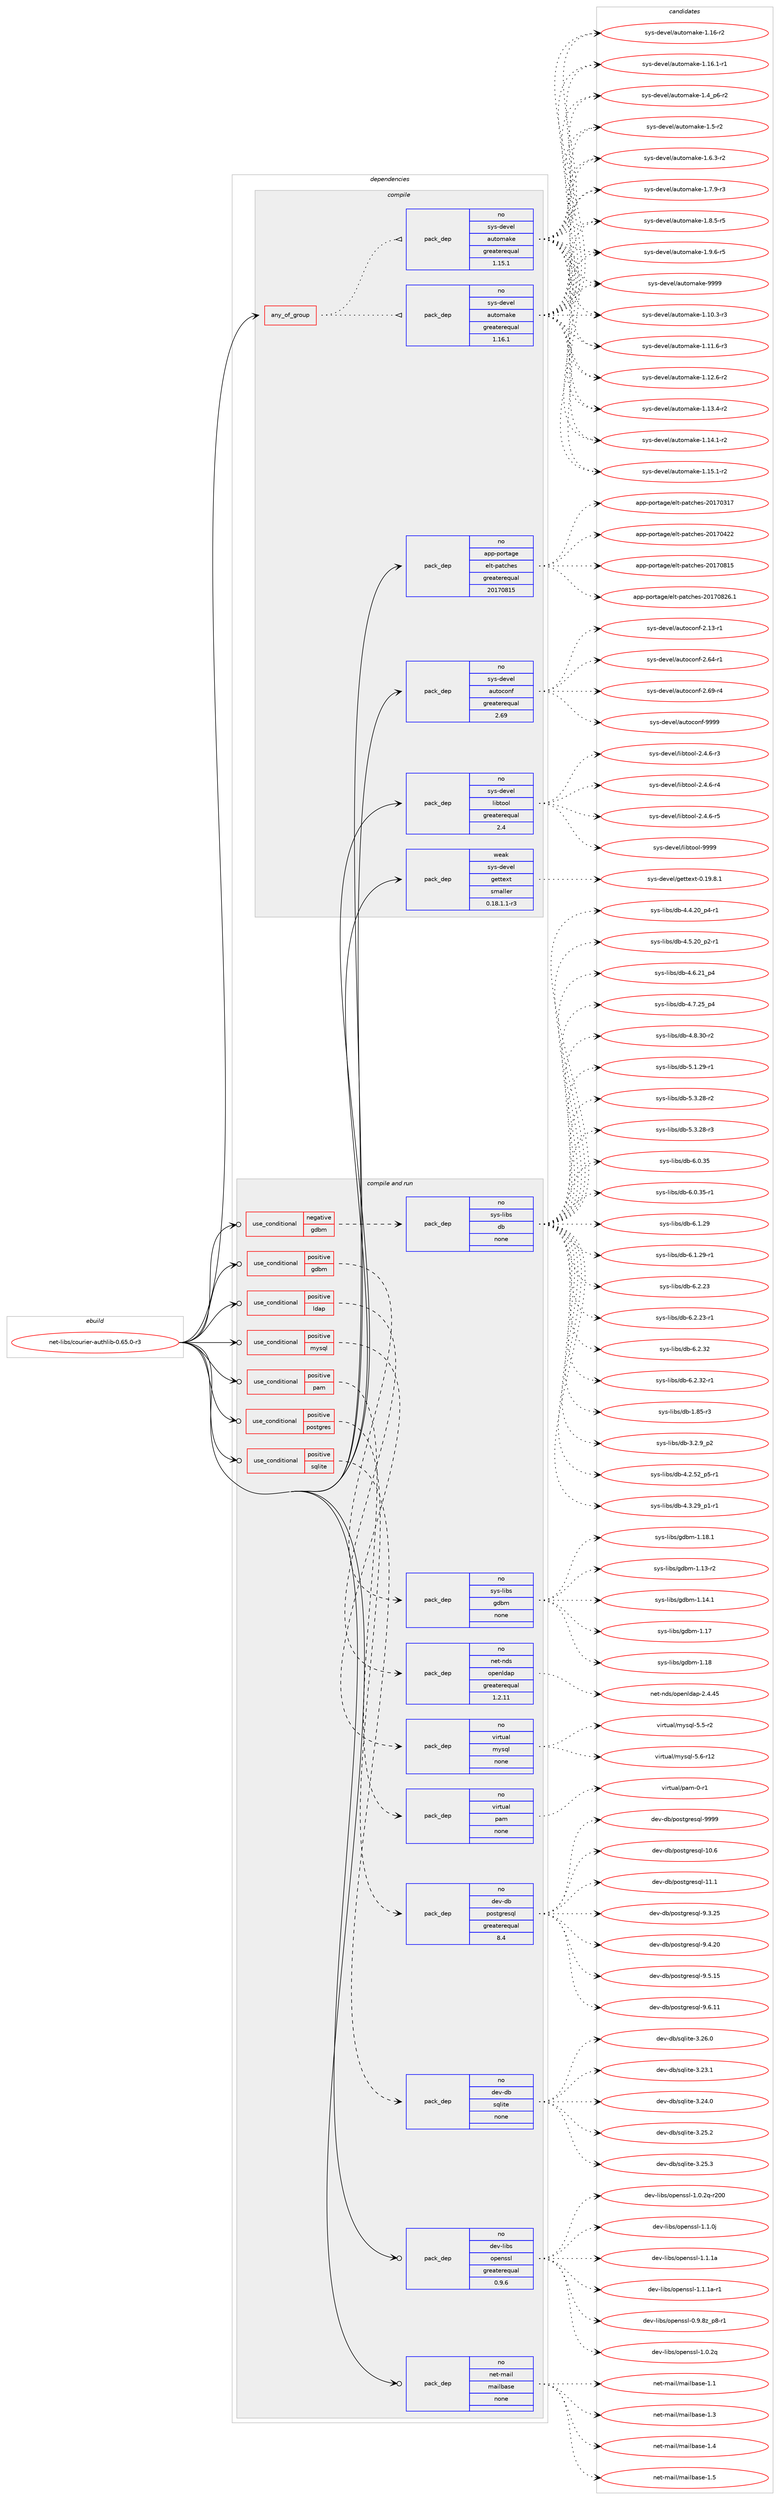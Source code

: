 digraph prolog {

# *************
# Graph options
# *************

newrank=true;
concentrate=true;
compound=true;
graph [rankdir=LR,fontname=Helvetica,fontsize=10,ranksep=1.5];#, ranksep=2.5, nodesep=0.2];
edge  [arrowhead=vee];
node  [fontname=Helvetica,fontsize=10];

# **********
# The ebuild
# **********

subgraph cluster_leftcol {
color=gray;
rank=same;
label=<<i>ebuild</i>>;
id [label="net-libs/courier-authlib-0.65.0-r3", color=red, width=4, href="../net-libs/courier-authlib-0.65.0-r3.svg"];
}

# ****************
# The dependencies
# ****************

subgraph cluster_midcol {
color=gray;
label=<<i>dependencies</i>>;
subgraph cluster_compile {
fillcolor="#eeeeee";
style=filled;
label=<<i>compile</i>>;
subgraph any107 {
dependency3798 [label=<<TABLE BORDER="0" CELLBORDER="1" CELLSPACING="0" CELLPADDING="4"><TR><TD CELLPADDING="10">any_of_group</TD></TR></TABLE>>, shape=none, color=red];subgraph pack3077 {
dependency3799 [label=<<TABLE BORDER="0" CELLBORDER="1" CELLSPACING="0" CELLPADDING="4" WIDTH="220"><TR><TD ROWSPAN="6" CELLPADDING="30">pack_dep</TD></TR><TR><TD WIDTH="110">no</TD></TR><TR><TD>sys-devel</TD></TR><TR><TD>automake</TD></TR><TR><TD>greaterequal</TD></TR><TR><TD>1.16.1</TD></TR></TABLE>>, shape=none, color=blue];
}
dependency3798:e -> dependency3799:w [weight=20,style="dotted",arrowhead="oinv"];
subgraph pack3078 {
dependency3800 [label=<<TABLE BORDER="0" CELLBORDER="1" CELLSPACING="0" CELLPADDING="4" WIDTH="220"><TR><TD ROWSPAN="6" CELLPADDING="30">pack_dep</TD></TR><TR><TD WIDTH="110">no</TD></TR><TR><TD>sys-devel</TD></TR><TR><TD>automake</TD></TR><TR><TD>greaterequal</TD></TR><TR><TD>1.15.1</TD></TR></TABLE>>, shape=none, color=blue];
}
dependency3798:e -> dependency3800:w [weight=20,style="dotted",arrowhead="oinv"];
}
id:e -> dependency3798:w [weight=20,style="solid",arrowhead="vee"];
subgraph pack3079 {
dependency3801 [label=<<TABLE BORDER="0" CELLBORDER="1" CELLSPACING="0" CELLPADDING="4" WIDTH="220"><TR><TD ROWSPAN="6" CELLPADDING="30">pack_dep</TD></TR><TR><TD WIDTH="110">no</TD></TR><TR><TD>app-portage</TD></TR><TR><TD>elt-patches</TD></TR><TR><TD>greaterequal</TD></TR><TR><TD>20170815</TD></TR></TABLE>>, shape=none, color=blue];
}
id:e -> dependency3801:w [weight=20,style="solid",arrowhead="vee"];
subgraph pack3080 {
dependency3802 [label=<<TABLE BORDER="0" CELLBORDER="1" CELLSPACING="0" CELLPADDING="4" WIDTH="220"><TR><TD ROWSPAN="6" CELLPADDING="30">pack_dep</TD></TR><TR><TD WIDTH="110">no</TD></TR><TR><TD>sys-devel</TD></TR><TR><TD>autoconf</TD></TR><TR><TD>greaterequal</TD></TR><TR><TD>2.69</TD></TR></TABLE>>, shape=none, color=blue];
}
id:e -> dependency3802:w [weight=20,style="solid",arrowhead="vee"];
subgraph pack3081 {
dependency3803 [label=<<TABLE BORDER="0" CELLBORDER="1" CELLSPACING="0" CELLPADDING="4" WIDTH="220"><TR><TD ROWSPAN="6" CELLPADDING="30">pack_dep</TD></TR><TR><TD WIDTH="110">no</TD></TR><TR><TD>sys-devel</TD></TR><TR><TD>libtool</TD></TR><TR><TD>greaterequal</TD></TR><TR><TD>2.4</TD></TR></TABLE>>, shape=none, color=blue];
}
id:e -> dependency3803:w [weight=20,style="solid",arrowhead="vee"];
subgraph pack3082 {
dependency3804 [label=<<TABLE BORDER="0" CELLBORDER="1" CELLSPACING="0" CELLPADDING="4" WIDTH="220"><TR><TD ROWSPAN="6" CELLPADDING="30">pack_dep</TD></TR><TR><TD WIDTH="110">weak</TD></TR><TR><TD>sys-devel</TD></TR><TR><TD>gettext</TD></TR><TR><TD>smaller</TD></TR><TR><TD>0.18.1.1-r3</TD></TR></TABLE>>, shape=none, color=blue];
}
id:e -> dependency3804:w [weight=20,style="solid",arrowhead="vee"];
}
subgraph cluster_compileandrun {
fillcolor="#eeeeee";
style=filled;
label=<<i>compile and run</i>>;
subgraph cond613 {
dependency3805 [label=<<TABLE BORDER="0" CELLBORDER="1" CELLSPACING="0" CELLPADDING="4"><TR><TD ROWSPAN="3" CELLPADDING="10">use_conditional</TD></TR><TR><TD>negative</TD></TR><TR><TD>gdbm</TD></TR></TABLE>>, shape=none, color=red];
subgraph pack3083 {
dependency3806 [label=<<TABLE BORDER="0" CELLBORDER="1" CELLSPACING="0" CELLPADDING="4" WIDTH="220"><TR><TD ROWSPAN="6" CELLPADDING="30">pack_dep</TD></TR><TR><TD WIDTH="110">no</TD></TR><TR><TD>sys-libs</TD></TR><TR><TD>db</TD></TR><TR><TD>none</TD></TR><TR><TD></TD></TR></TABLE>>, shape=none, color=blue];
}
dependency3805:e -> dependency3806:w [weight=20,style="dashed",arrowhead="vee"];
}
id:e -> dependency3805:w [weight=20,style="solid",arrowhead="odotvee"];
subgraph cond614 {
dependency3807 [label=<<TABLE BORDER="0" CELLBORDER="1" CELLSPACING="0" CELLPADDING="4"><TR><TD ROWSPAN="3" CELLPADDING="10">use_conditional</TD></TR><TR><TD>positive</TD></TR><TR><TD>gdbm</TD></TR></TABLE>>, shape=none, color=red];
subgraph pack3084 {
dependency3808 [label=<<TABLE BORDER="0" CELLBORDER="1" CELLSPACING="0" CELLPADDING="4" WIDTH="220"><TR><TD ROWSPAN="6" CELLPADDING="30">pack_dep</TD></TR><TR><TD WIDTH="110">no</TD></TR><TR><TD>sys-libs</TD></TR><TR><TD>gdbm</TD></TR><TR><TD>none</TD></TR><TR><TD></TD></TR></TABLE>>, shape=none, color=blue];
}
dependency3807:e -> dependency3808:w [weight=20,style="dashed",arrowhead="vee"];
}
id:e -> dependency3807:w [weight=20,style="solid",arrowhead="odotvee"];
subgraph cond615 {
dependency3809 [label=<<TABLE BORDER="0" CELLBORDER="1" CELLSPACING="0" CELLPADDING="4"><TR><TD ROWSPAN="3" CELLPADDING="10">use_conditional</TD></TR><TR><TD>positive</TD></TR><TR><TD>ldap</TD></TR></TABLE>>, shape=none, color=red];
subgraph pack3085 {
dependency3810 [label=<<TABLE BORDER="0" CELLBORDER="1" CELLSPACING="0" CELLPADDING="4" WIDTH="220"><TR><TD ROWSPAN="6" CELLPADDING="30">pack_dep</TD></TR><TR><TD WIDTH="110">no</TD></TR><TR><TD>net-nds</TD></TR><TR><TD>openldap</TD></TR><TR><TD>greaterequal</TD></TR><TR><TD>1.2.11</TD></TR></TABLE>>, shape=none, color=blue];
}
dependency3809:e -> dependency3810:w [weight=20,style="dashed",arrowhead="vee"];
}
id:e -> dependency3809:w [weight=20,style="solid",arrowhead="odotvee"];
subgraph cond616 {
dependency3811 [label=<<TABLE BORDER="0" CELLBORDER="1" CELLSPACING="0" CELLPADDING="4"><TR><TD ROWSPAN="3" CELLPADDING="10">use_conditional</TD></TR><TR><TD>positive</TD></TR><TR><TD>mysql</TD></TR></TABLE>>, shape=none, color=red];
subgraph pack3086 {
dependency3812 [label=<<TABLE BORDER="0" CELLBORDER="1" CELLSPACING="0" CELLPADDING="4" WIDTH="220"><TR><TD ROWSPAN="6" CELLPADDING="30">pack_dep</TD></TR><TR><TD WIDTH="110">no</TD></TR><TR><TD>virtual</TD></TR><TR><TD>mysql</TD></TR><TR><TD>none</TD></TR><TR><TD></TD></TR></TABLE>>, shape=none, color=blue];
}
dependency3811:e -> dependency3812:w [weight=20,style="dashed",arrowhead="vee"];
}
id:e -> dependency3811:w [weight=20,style="solid",arrowhead="odotvee"];
subgraph cond617 {
dependency3813 [label=<<TABLE BORDER="0" CELLBORDER="1" CELLSPACING="0" CELLPADDING="4"><TR><TD ROWSPAN="3" CELLPADDING="10">use_conditional</TD></TR><TR><TD>positive</TD></TR><TR><TD>pam</TD></TR></TABLE>>, shape=none, color=red];
subgraph pack3087 {
dependency3814 [label=<<TABLE BORDER="0" CELLBORDER="1" CELLSPACING="0" CELLPADDING="4" WIDTH="220"><TR><TD ROWSPAN="6" CELLPADDING="30">pack_dep</TD></TR><TR><TD WIDTH="110">no</TD></TR><TR><TD>virtual</TD></TR><TR><TD>pam</TD></TR><TR><TD>none</TD></TR><TR><TD></TD></TR></TABLE>>, shape=none, color=blue];
}
dependency3813:e -> dependency3814:w [weight=20,style="dashed",arrowhead="vee"];
}
id:e -> dependency3813:w [weight=20,style="solid",arrowhead="odotvee"];
subgraph cond618 {
dependency3815 [label=<<TABLE BORDER="0" CELLBORDER="1" CELLSPACING="0" CELLPADDING="4"><TR><TD ROWSPAN="3" CELLPADDING="10">use_conditional</TD></TR><TR><TD>positive</TD></TR><TR><TD>postgres</TD></TR></TABLE>>, shape=none, color=red];
subgraph pack3088 {
dependency3816 [label=<<TABLE BORDER="0" CELLBORDER="1" CELLSPACING="0" CELLPADDING="4" WIDTH="220"><TR><TD ROWSPAN="6" CELLPADDING="30">pack_dep</TD></TR><TR><TD WIDTH="110">no</TD></TR><TR><TD>dev-db</TD></TR><TR><TD>postgresql</TD></TR><TR><TD>greaterequal</TD></TR><TR><TD>8.4</TD></TR></TABLE>>, shape=none, color=blue];
}
dependency3815:e -> dependency3816:w [weight=20,style="dashed",arrowhead="vee"];
}
id:e -> dependency3815:w [weight=20,style="solid",arrowhead="odotvee"];
subgraph cond619 {
dependency3817 [label=<<TABLE BORDER="0" CELLBORDER="1" CELLSPACING="0" CELLPADDING="4"><TR><TD ROWSPAN="3" CELLPADDING="10">use_conditional</TD></TR><TR><TD>positive</TD></TR><TR><TD>sqlite</TD></TR></TABLE>>, shape=none, color=red];
subgraph pack3089 {
dependency3818 [label=<<TABLE BORDER="0" CELLBORDER="1" CELLSPACING="0" CELLPADDING="4" WIDTH="220"><TR><TD ROWSPAN="6" CELLPADDING="30">pack_dep</TD></TR><TR><TD WIDTH="110">no</TD></TR><TR><TD>dev-db</TD></TR><TR><TD>sqlite</TD></TR><TR><TD>none</TD></TR><TR><TD></TD></TR></TABLE>>, shape=none, color=blue];
}
dependency3817:e -> dependency3818:w [weight=20,style="dashed",arrowhead="vee"];
}
id:e -> dependency3817:w [weight=20,style="solid",arrowhead="odotvee"];
subgraph pack3090 {
dependency3819 [label=<<TABLE BORDER="0" CELLBORDER="1" CELLSPACING="0" CELLPADDING="4" WIDTH="220"><TR><TD ROWSPAN="6" CELLPADDING="30">pack_dep</TD></TR><TR><TD WIDTH="110">no</TD></TR><TR><TD>dev-libs</TD></TR><TR><TD>openssl</TD></TR><TR><TD>greaterequal</TD></TR><TR><TD>0.9.6</TD></TR></TABLE>>, shape=none, color=blue];
}
id:e -> dependency3819:w [weight=20,style="solid",arrowhead="odotvee"];
subgraph pack3091 {
dependency3820 [label=<<TABLE BORDER="0" CELLBORDER="1" CELLSPACING="0" CELLPADDING="4" WIDTH="220"><TR><TD ROWSPAN="6" CELLPADDING="30">pack_dep</TD></TR><TR><TD WIDTH="110">no</TD></TR><TR><TD>net-mail</TD></TR><TR><TD>mailbase</TD></TR><TR><TD>none</TD></TR><TR><TD></TD></TR></TABLE>>, shape=none, color=blue];
}
id:e -> dependency3820:w [weight=20,style="solid",arrowhead="odotvee"];
}
subgraph cluster_run {
fillcolor="#eeeeee";
style=filled;
label=<<i>run</i>>;
}
}

# **************
# The candidates
# **************

subgraph cluster_choices {
rank=same;
color=gray;
label=<<i>candidates</i>>;

subgraph choice3077 {
color=black;
nodesep=1;
choice11512111545100101118101108479711711611110997107101454946494846514511451 [label="sys-devel/automake-1.10.3-r3", color=red, width=4,href="../sys-devel/automake-1.10.3-r3.svg"];
choice11512111545100101118101108479711711611110997107101454946494946544511451 [label="sys-devel/automake-1.11.6-r3", color=red, width=4,href="../sys-devel/automake-1.11.6-r3.svg"];
choice11512111545100101118101108479711711611110997107101454946495046544511450 [label="sys-devel/automake-1.12.6-r2", color=red, width=4,href="../sys-devel/automake-1.12.6-r2.svg"];
choice11512111545100101118101108479711711611110997107101454946495146524511450 [label="sys-devel/automake-1.13.4-r2", color=red, width=4,href="../sys-devel/automake-1.13.4-r2.svg"];
choice11512111545100101118101108479711711611110997107101454946495246494511450 [label="sys-devel/automake-1.14.1-r2", color=red, width=4,href="../sys-devel/automake-1.14.1-r2.svg"];
choice11512111545100101118101108479711711611110997107101454946495346494511450 [label="sys-devel/automake-1.15.1-r2", color=red, width=4,href="../sys-devel/automake-1.15.1-r2.svg"];
choice1151211154510010111810110847971171161111099710710145494649544511450 [label="sys-devel/automake-1.16-r2", color=red, width=4,href="../sys-devel/automake-1.16-r2.svg"];
choice11512111545100101118101108479711711611110997107101454946495446494511449 [label="sys-devel/automake-1.16.1-r1", color=red, width=4,href="../sys-devel/automake-1.16.1-r1.svg"];
choice115121115451001011181011084797117116111109971071014549465295112544511450 [label="sys-devel/automake-1.4_p6-r2", color=red, width=4,href="../sys-devel/automake-1.4_p6-r2.svg"];
choice11512111545100101118101108479711711611110997107101454946534511450 [label="sys-devel/automake-1.5-r2", color=red, width=4,href="../sys-devel/automake-1.5-r2.svg"];
choice115121115451001011181011084797117116111109971071014549465446514511450 [label="sys-devel/automake-1.6.3-r2", color=red, width=4,href="../sys-devel/automake-1.6.3-r2.svg"];
choice115121115451001011181011084797117116111109971071014549465546574511451 [label="sys-devel/automake-1.7.9-r3", color=red, width=4,href="../sys-devel/automake-1.7.9-r3.svg"];
choice115121115451001011181011084797117116111109971071014549465646534511453 [label="sys-devel/automake-1.8.5-r5", color=red, width=4,href="../sys-devel/automake-1.8.5-r5.svg"];
choice115121115451001011181011084797117116111109971071014549465746544511453 [label="sys-devel/automake-1.9.6-r5", color=red, width=4,href="../sys-devel/automake-1.9.6-r5.svg"];
choice115121115451001011181011084797117116111109971071014557575757 [label="sys-devel/automake-9999", color=red, width=4,href="../sys-devel/automake-9999.svg"];
dependency3799:e -> choice11512111545100101118101108479711711611110997107101454946494846514511451:w [style=dotted,weight="100"];
dependency3799:e -> choice11512111545100101118101108479711711611110997107101454946494946544511451:w [style=dotted,weight="100"];
dependency3799:e -> choice11512111545100101118101108479711711611110997107101454946495046544511450:w [style=dotted,weight="100"];
dependency3799:e -> choice11512111545100101118101108479711711611110997107101454946495146524511450:w [style=dotted,weight="100"];
dependency3799:e -> choice11512111545100101118101108479711711611110997107101454946495246494511450:w [style=dotted,weight="100"];
dependency3799:e -> choice11512111545100101118101108479711711611110997107101454946495346494511450:w [style=dotted,weight="100"];
dependency3799:e -> choice1151211154510010111810110847971171161111099710710145494649544511450:w [style=dotted,weight="100"];
dependency3799:e -> choice11512111545100101118101108479711711611110997107101454946495446494511449:w [style=dotted,weight="100"];
dependency3799:e -> choice115121115451001011181011084797117116111109971071014549465295112544511450:w [style=dotted,weight="100"];
dependency3799:e -> choice11512111545100101118101108479711711611110997107101454946534511450:w [style=dotted,weight="100"];
dependency3799:e -> choice115121115451001011181011084797117116111109971071014549465446514511450:w [style=dotted,weight="100"];
dependency3799:e -> choice115121115451001011181011084797117116111109971071014549465546574511451:w [style=dotted,weight="100"];
dependency3799:e -> choice115121115451001011181011084797117116111109971071014549465646534511453:w [style=dotted,weight="100"];
dependency3799:e -> choice115121115451001011181011084797117116111109971071014549465746544511453:w [style=dotted,weight="100"];
dependency3799:e -> choice115121115451001011181011084797117116111109971071014557575757:w [style=dotted,weight="100"];
}
subgraph choice3078 {
color=black;
nodesep=1;
choice11512111545100101118101108479711711611110997107101454946494846514511451 [label="sys-devel/automake-1.10.3-r3", color=red, width=4,href="../sys-devel/automake-1.10.3-r3.svg"];
choice11512111545100101118101108479711711611110997107101454946494946544511451 [label="sys-devel/automake-1.11.6-r3", color=red, width=4,href="../sys-devel/automake-1.11.6-r3.svg"];
choice11512111545100101118101108479711711611110997107101454946495046544511450 [label="sys-devel/automake-1.12.6-r2", color=red, width=4,href="../sys-devel/automake-1.12.6-r2.svg"];
choice11512111545100101118101108479711711611110997107101454946495146524511450 [label="sys-devel/automake-1.13.4-r2", color=red, width=4,href="../sys-devel/automake-1.13.4-r2.svg"];
choice11512111545100101118101108479711711611110997107101454946495246494511450 [label="sys-devel/automake-1.14.1-r2", color=red, width=4,href="../sys-devel/automake-1.14.1-r2.svg"];
choice11512111545100101118101108479711711611110997107101454946495346494511450 [label="sys-devel/automake-1.15.1-r2", color=red, width=4,href="../sys-devel/automake-1.15.1-r2.svg"];
choice1151211154510010111810110847971171161111099710710145494649544511450 [label="sys-devel/automake-1.16-r2", color=red, width=4,href="../sys-devel/automake-1.16-r2.svg"];
choice11512111545100101118101108479711711611110997107101454946495446494511449 [label="sys-devel/automake-1.16.1-r1", color=red, width=4,href="../sys-devel/automake-1.16.1-r1.svg"];
choice115121115451001011181011084797117116111109971071014549465295112544511450 [label="sys-devel/automake-1.4_p6-r2", color=red, width=4,href="../sys-devel/automake-1.4_p6-r2.svg"];
choice11512111545100101118101108479711711611110997107101454946534511450 [label="sys-devel/automake-1.5-r2", color=red, width=4,href="../sys-devel/automake-1.5-r2.svg"];
choice115121115451001011181011084797117116111109971071014549465446514511450 [label="sys-devel/automake-1.6.3-r2", color=red, width=4,href="../sys-devel/automake-1.6.3-r2.svg"];
choice115121115451001011181011084797117116111109971071014549465546574511451 [label="sys-devel/automake-1.7.9-r3", color=red, width=4,href="../sys-devel/automake-1.7.9-r3.svg"];
choice115121115451001011181011084797117116111109971071014549465646534511453 [label="sys-devel/automake-1.8.5-r5", color=red, width=4,href="../sys-devel/automake-1.8.5-r5.svg"];
choice115121115451001011181011084797117116111109971071014549465746544511453 [label="sys-devel/automake-1.9.6-r5", color=red, width=4,href="../sys-devel/automake-1.9.6-r5.svg"];
choice115121115451001011181011084797117116111109971071014557575757 [label="sys-devel/automake-9999", color=red, width=4,href="../sys-devel/automake-9999.svg"];
dependency3800:e -> choice11512111545100101118101108479711711611110997107101454946494846514511451:w [style=dotted,weight="100"];
dependency3800:e -> choice11512111545100101118101108479711711611110997107101454946494946544511451:w [style=dotted,weight="100"];
dependency3800:e -> choice11512111545100101118101108479711711611110997107101454946495046544511450:w [style=dotted,weight="100"];
dependency3800:e -> choice11512111545100101118101108479711711611110997107101454946495146524511450:w [style=dotted,weight="100"];
dependency3800:e -> choice11512111545100101118101108479711711611110997107101454946495246494511450:w [style=dotted,weight="100"];
dependency3800:e -> choice11512111545100101118101108479711711611110997107101454946495346494511450:w [style=dotted,weight="100"];
dependency3800:e -> choice1151211154510010111810110847971171161111099710710145494649544511450:w [style=dotted,weight="100"];
dependency3800:e -> choice11512111545100101118101108479711711611110997107101454946495446494511449:w [style=dotted,weight="100"];
dependency3800:e -> choice115121115451001011181011084797117116111109971071014549465295112544511450:w [style=dotted,weight="100"];
dependency3800:e -> choice11512111545100101118101108479711711611110997107101454946534511450:w [style=dotted,weight="100"];
dependency3800:e -> choice115121115451001011181011084797117116111109971071014549465446514511450:w [style=dotted,weight="100"];
dependency3800:e -> choice115121115451001011181011084797117116111109971071014549465546574511451:w [style=dotted,weight="100"];
dependency3800:e -> choice115121115451001011181011084797117116111109971071014549465646534511453:w [style=dotted,weight="100"];
dependency3800:e -> choice115121115451001011181011084797117116111109971071014549465746544511453:w [style=dotted,weight="100"];
dependency3800:e -> choice115121115451001011181011084797117116111109971071014557575757:w [style=dotted,weight="100"];
}
subgraph choice3079 {
color=black;
nodesep=1;
choice97112112451121111141169710310147101108116451129711699104101115455048495548514955 [label="app-portage/elt-patches-20170317", color=red, width=4,href="../app-portage/elt-patches-20170317.svg"];
choice97112112451121111141169710310147101108116451129711699104101115455048495548525050 [label="app-portage/elt-patches-20170422", color=red, width=4,href="../app-portage/elt-patches-20170422.svg"];
choice97112112451121111141169710310147101108116451129711699104101115455048495548564953 [label="app-portage/elt-patches-20170815", color=red, width=4,href="../app-portage/elt-patches-20170815.svg"];
choice971121124511211111411697103101471011081164511297116991041011154550484955485650544649 [label="app-portage/elt-patches-20170826.1", color=red, width=4,href="../app-portage/elt-patches-20170826.1.svg"];
dependency3801:e -> choice97112112451121111141169710310147101108116451129711699104101115455048495548514955:w [style=dotted,weight="100"];
dependency3801:e -> choice97112112451121111141169710310147101108116451129711699104101115455048495548525050:w [style=dotted,weight="100"];
dependency3801:e -> choice97112112451121111141169710310147101108116451129711699104101115455048495548564953:w [style=dotted,weight="100"];
dependency3801:e -> choice971121124511211111411697103101471011081164511297116991041011154550484955485650544649:w [style=dotted,weight="100"];
}
subgraph choice3080 {
color=black;
nodesep=1;
choice1151211154510010111810110847971171161119911111010245504649514511449 [label="sys-devel/autoconf-2.13-r1", color=red, width=4,href="../sys-devel/autoconf-2.13-r1.svg"];
choice1151211154510010111810110847971171161119911111010245504654524511449 [label="sys-devel/autoconf-2.64-r1", color=red, width=4,href="../sys-devel/autoconf-2.64-r1.svg"];
choice1151211154510010111810110847971171161119911111010245504654574511452 [label="sys-devel/autoconf-2.69-r4", color=red, width=4,href="../sys-devel/autoconf-2.69-r4.svg"];
choice115121115451001011181011084797117116111991111101024557575757 [label="sys-devel/autoconf-9999", color=red, width=4,href="../sys-devel/autoconf-9999.svg"];
dependency3802:e -> choice1151211154510010111810110847971171161119911111010245504649514511449:w [style=dotted,weight="100"];
dependency3802:e -> choice1151211154510010111810110847971171161119911111010245504654524511449:w [style=dotted,weight="100"];
dependency3802:e -> choice1151211154510010111810110847971171161119911111010245504654574511452:w [style=dotted,weight="100"];
dependency3802:e -> choice115121115451001011181011084797117116111991111101024557575757:w [style=dotted,weight="100"];
}
subgraph choice3081 {
color=black;
nodesep=1;
choice1151211154510010111810110847108105981161111111084550465246544511451 [label="sys-devel/libtool-2.4.6-r3", color=red, width=4,href="../sys-devel/libtool-2.4.6-r3.svg"];
choice1151211154510010111810110847108105981161111111084550465246544511452 [label="sys-devel/libtool-2.4.6-r4", color=red, width=4,href="../sys-devel/libtool-2.4.6-r4.svg"];
choice1151211154510010111810110847108105981161111111084550465246544511453 [label="sys-devel/libtool-2.4.6-r5", color=red, width=4,href="../sys-devel/libtool-2.4.6-r5.svg"];
choice1151211154510010111810110847108105981161111111084557575757 [label="sys-devel/libtool-9999", color=red, width=4,href="../sys-devel/libtool-9999.svg"];
dependency3803:e -> choice1151211154510010111810110847108105981161111111084550465246544511451:w [style=dotted,weight="100"];
dependency3803:e -> choice1151211154510010111810110847108105981161111111084550465246544511452:w [style=dotted,weight="100"];
dependency3803:e -> choice1151211154510010111810110847108105981161111111084550465246544511453:w [style=dotted,weight="100"];
dependency3803:e -> choice1151211154510010111810110847108105981161111111084557575757:w [style=dotted,weight="100"];
}
subgraph choice3082 {
color=black;
nodesep=1;
choice1151211154510010111810110847103101116116101120116454846495746564649 [label="sys-devel/gettext-0.19.8.1", color=red, width=4,href="../sys-devel/gettext-0.19.8.1.svg"];
dependency3804:e -> choice1151211154510010111810110847103101116116101120116454846495746564649:w [style=dotted,weight="100"];
}
subgraph choice3083 {
color=black;
nodesep=1;
choice1151211154510810598115471009845494656534511451 [label="sys-libs/db-1.85-r3", color=red, width=4,href="../sys-libs/db-1.85-r3.svg"];
choice115121115451081059811547100984551465046579511250 [label="sys-libs/db-3.2.9_p2", color=red, width=4,href="../sys-libs/db-3.2.9_p2.svg"];
choice115121115451081059811547100984552465046535095112534511449 [label="sys-libs/db-4.2.52_p5-r1", color=red, width=4,href="../sys-libs/db-4.2.52_p5-r1.svg"];
choice115121115451081059811547100984552465146505795112494511449 [label="sys-libs/db-4.3.29_p1-r1", color=red, width=4,href="../sys-libs/db-4.3.29_p1-r1.svg"];
choice115121115451081059811547100984552465246504895112524511449 [label="sys-libs/db-4.4.20_p4-r1", color=red, width=4,href="../sys-libs/db-4.4.20_p4-r1.svg"];
choice115121115451081059811547100984552465346504895112504511449 [label="sys-libs/db-4.5.20_p2-r1", color=red, width=4,href="../sys-libs/db-4.5.20_p2-r1.svg"];
choice11512111545108105981154710098455246544650499511252 [label="sys-libs/db-4.6.21_p4", color=red, width=4,href="../sys-libs/db-4.6.21_p4.svg"];
choice11512111545108105981154710098455246554650539511252 [label="sys-libs/db-4.7.25_p4", color=red, width=4,href="../sys-libs/db-4.7.25_p4.svg"];
choice11512111545108105981154710098455246564651484511450 [label="sys-libs/db-4.8.30-r2", color=red, width=4,href="../sys-libs/db-4.8.30-r2.svg"];
choice11512111545108105981154710098455346494650574511449 [label="sys-libs/db-5.1.29-r1", color=red, width=4,href="../sys-libs/db-5.1.29-r1.svg"];
choice11512111545108105981154710098455346514650564511450 [label="sys-libs/db-5.3.28-r2", color=red, width=4,href="../sys-libs/db-5.3.28-r2.svg"];
choice11512111545108105981154710098455346514650564511451 [label="sys-libs/db-5.3.28-r3", color=red, width=4,href="../sys-libs/db-5.3.28-r3.svg"];
choice1151211154510810598115471009845544648465153 [label="sys-libs/db-6.0.35", color=red, width=4,href="../sys-libs/db-6.0.35.svg"];
choice11512111545108105981154710098455446484651534511449 [label="sys-libs/db-6.0.35-r1", color=red, width=4,href="../sys-libs/db-6.0.35-r1.svg"];
choice1151211154510810598115471009845544649465057 [label="sys-libs/db-6.1.29", color=red, width=4,href="../sys-libs/db-6.1.29.svg"];
choice11512111545108105981154710098455446494650574511449 [label="sys-libs/db-6.1.29-r1", color=red, width=4,href="../sys-libs/db-6.1.29-r1.svg"];
choice1151211154510810598115471009845544650465051 [label="sys-libs/db-6.2.23", color=red, width=4,href="../sys-libs/db-6.2.23.svg"];
choice11512111545108105981154710098455446504650514511449 [label="sys-libs/db-6.2.23-r1", color=red, width=4,href="../sys-libs/db-6.2.23-r1.svg"];
choice1151211154510810598115471009845544650465150 [label="sys-libs/db-6.2.32", color=red, width=4,href="../sys-libs/db-6.2.32.svg"];
choice11512111545108105981154710098455446504651504511449 [label="sys-libs/db-6.2.32-r1", color=red, width=4,href="../sys-libs/db-6.2.32-r1.svg"];
dependency3806:e -> choice1151211154510810598115471009845494656534511451:w [style=dotted,weight="100"];
dependency3806:e -> choice115121115451081059811547100984551465046579511250:w [style=dotted,weight="100"];
dependency3806:e -> choice115121115451081059811547100984552465046535095112534511449:w [style=dotted,weight="100"];
dependency3806:e -> choice115121115451081059811547100984552465146505795112494511449:w [style=dotted,weight="100"];
dependency3806:e -> choice115121115451081059811547100984552465246504895112524511449:w [style=dotted,weight="100"];
dependency3806:e -> choice115121115451081059811547100984552465346504895112504511449:w [style=dotted,weight="100"];
dependency3806:e -> choice11512111545108105981154710098455246544650499511252:w [style=dotted,weight="100"];
dependency3806:e -> choice11512111545108105981154710098455246554650539511252:w [style=dotted,weight="100"];
dependency3806:e -> choice11512111545108105981154710098455246564651484511450:w [style=dotted,weight="100"];
dependency3806:e -> choice11512111545108105981154710098455346494650574511449:w [style=dotted,weight="100"];
dependency3806:e -> choice11512111545108105981154710098455346514650564511450:w [style=dotted,weight="100"];
dependency3806:e -> choice11512111545108105981154710098455346514650564511451:w [style=dotted,weight="100"];
dependency3806:e -> choice1151211154510810598115471009845544648465153:w [style=dotted,weight="100"];
dependency3806:e -> choice11512111545108105981154710098455446484651534511449:w [style=dotted,weight="100"];
dependency3806:e -> choice1151211154510810598115471009845544649465057:w [style=dotted,weight="100"];
dependency3806:e -> choice11512111545108105981154710098455446494650574511449:w [style=dotted,weight="100"];
dependency3806:e -> choice1151211154510810598115471009845544650465051:w [style=dotted,weight="100"];
dependency3806:e -> choice11512111545108105981154710098455446504650514511449:w [style=dotted,weight="100"];
dependency3806:e -> choice1151211154510810598115471009845544650465150:w [style=dotted,weight="100"];
dependency3806:e -> choice11512111545108105981154710098455446504651504511449:w [style=dotted,weight="100"];
}
subgraph choice3084 {
color=black;
nodesep=1;
choice1151211154510810598115471031009810945494649514511450 [label="sys-libs/gdbm-1.13-r2", color=red, width=4,href="../sys-libs/gdbm-1.13-r2.svg"];
choice1151211154510810598115471031009810945494649524649 [label="sys-libs/gdbm-1.14.1", color=red, width=4,href="../sys-libs/gdbm-1.14.1.svg"];
choice115121115451081059811547103100981094549464955 [label="sys-libs/gdbm-1.17", color=red, width=4,href="../sys-libs/gdbm-1.17.svg"];
choice115121115451081059811547103100981094549464956 [label="sys-libs/gdbm-1.18", color=red, width=4,href="../sys-libs/gdbm-1.18.svg"];
choice1151211154510810598115471031009810945494649564649 [label="sys-libs/gdbm-1.18.1", color=red, width=4,href="../sys-libs/gdbm-1.18.1.svg"];
dependency3808:e -> choice1151211154510810598115471031009810945494649514511450:w [style=dotted,weight="100"];
dependency3808:e -> choice1151211154510810598115471031009810945494649524649:w [style=dotted,weight="100"];
dependency3808:e -> choice115121115451081059811547103100981094549464955:w [style=dotted,weight="100"];
dependency3808:e -> choice115121115451081059811547103100981094549464956:w [style=dotted,weight="100"];
dependency3808:e -> choice1151211154510810598115471031009810945494649564649:w [style=dotted,weight="100"];
}
subgraph choice3085 {
color=black;
nodesep=1;
choice11010111645110100115471111121011101081009711245504652465253 [label="net-nds/openldap-2.4.45", color=red, width=4,href="../net-nds/openldap-2.4.45.svg"];
dependency3810:e -> choice11010111645110100115471111121011101081009711245504652465253:w [style=dotted,weight="100"];
}
subgraph choice3086 {
color=black;
nodesep=1;
choice1181051141161179710847109121115113108455346534511450 [label="virtual/mysql-5.5-r2", color=red, width=4,href="../virtual/mysql-5.5-r2.svg"];
choice118105114116117971084710912111511310845534654451144950 [label="virtual/mysql-5.6-r12", color=red, width=4,href="../virtual/mysql-5.6-r12.svg"];
dependency3812:e -> choice1181051141161179710847109121115113108455346534511450:w [style=dotted,weight="100"];
dependency3812:e -> choice118105114116117971084710912111511310845534654451144950:w [style=dotted,weight="100"];
}
subgraph choice3087 {
color=black;
nodesep=1;
choice11810511411611797108471129710945484511449 [label="virtual/pam-0-r1", color=red, width=4,href="../virtual/pam-0-r1.svg"];
dependency3814:e -> choice11810511411611797108471129710945484511449:w [style=dotted,weight="100"];
}
subgraph choice3088 {
color=black;
nodesep=1;
choice1001011184510098471121111151161031141011151131084549484654 [label="dev-db/postgresql-10.6", color=red, width=4,href="../dev-db/postgresql-10.6.svg"];
choice1001011184510098471121111151161031141011151131084549494649 [label="dev-db/postgresql-11.1", color=red, width=4,href="../dev-db/postgresql-11.1.svg"];
choice10010111845100984711211111511610311410111511310845574651465053 [label="dev-db/postgresql-9.3.25", color=red, width=4,href="../dev-db/postgresql-9.3.25.svg"];
choice10010111845100984711211111511610311410111511310845574652465048 [label="dev-db/postgresql-9.4.20", color=red, width=4,href="../dev-db/postgresql-9.4.20.svg"];
choice10010111845100984711211111511610311410111511310845574653464953 [label="dev-db/postgresql-9.5.15", color=red, width=4,href="../dev-db/postgresql-9.5.15.svg"];
choice10010111845100984711211111511610311410111511310845574654464949 [label="dev-db/postgresql-9.6.11", color=red, width=4,href="../dev-db/postgresql-9.6.11.svg"];
choice1001011184510098471121111151161031141011151131084557575757 [label="dev-db/postgresql-9999", color=red, width=4,href="../dev-db/postgresql-9999.svg"];
dependency3816:e -> choice1001011184510098471121111151161031141011151131084549484654:w [style=dotted,weight="100"];
dependency3816:e -> choice1001011184510098471121111151161031141011151131084549494649:w [style=dotted,weight="100"];
dependency3816:e -> choice10010111845100984711211111511610311410111511310845574651465053:w [style=dotted,weight="100"];
dependency3816:e -> choice10010111845100984711211111511610311410111511310845574652465048:w [style=dotted,weight="100"];
dependency3816:e -> choice10010111845100984711211111511610311410111511310845574653464953:w [style=dotted,weight="100"];
dependency3816:e -> choice10010111845100984711211111511610311410111511310845574654464949:w [style=dotted,weight="100"];
dependency3816:e -> choice1001011184510098471121111151161031141011151131084557575757:w [style=dotted,weight="100"];
}
subgraph choice3089 {
color=black;
nodesep=1;
choice10010111845100984711511310810511610145514650514649 [label="dev-db/sqlite-3.23.1", color=red, width=4,href="../dev-db/sqlite-3.23.1.svg"];
choice10010111845100984711511310810511610145514650524648 [label="dev-db/sqlite-3.24.0", color=red, width=4,href="../dev-db/sqlite-3.24.0.svg"];
choice10010111845100984711511310810511610145514650534650 [label="dev-db/sqlite-3.25.2", color=red, width=4,href="../dev-db/sqlite-3.25.2.svg"];
choice10010111845100984711511310810511610145514650534651 [label="dev-db/sqlite-3.25.3", color=red, width=4,href="../dev-db/sqlite-3.25.3.svg"];
choice10010111845100984711511310810511610145514650544648 [label="dev-db/sqlite-3.26.0", color=red, width=4,href="../dev-db/sqlite-3.26.0.svg"];
dependency3818:e -> choice10010111845100984711511310810511610145514650514649:w [style=dotted,weight="100"];
dependency3818:e -> choice10010111845100984711511310810511610145514650524648:w [style=dotted,weight="100"];
dependency3818:e -> choice10010111845100984711511310810511610145514650534650:w [style=dotted,weight="100"];
dependency3818:e -> choice10010111845100984711511310810511610145514650534651:w [style=dotted,weight="100"];
dependency3818:e -> choice10010111845100984711511310810511610145514650544648:w [style=dotted,weight="100"];
}
subgraph choice3090 {
color=black;
nodesep=1;
choice10010111845108105981154711111210111011511510845484657465612295112564511449 [label="dev-libs/openssl-0.9.8z_p8-r1", color=red, width=4,href="../dev-libs/openssl-0.9.8z_p8-r1.svg"];
choice100101118451081059811547111112101110115115108454946484650113 [label="dev-libs/openssl-1.0.2q", color=red, width=4,href="../dev-libs/openssl-1.0.2q.svg"];
choice10010111845108105981154711111210111011511510845494648465011345114504848 [label="dev-libs/openssl-1.0.2q-r200", color=red, width=4,href="../dev-libs/openssl-1.0.2q-r200.svg"];
choice100101118451081059811547111112101110115115108454946494648106 [label="dev-libs/openssl-1.1.0j", color=red, width=4,href="../dev-libs/openssl-1.1.0j.svg"];
choice10010111845108105981154711111210111011511510845494649464997 [label="dev-libs/openssl-1.1.1a", color=red, width=4,href="../dev-libs/openssl-1.1.1a.svg"];
choice100101118451081059811547111112101110115115108454946494649974511449 [label="dev-libs/openssl-1.1.1a-r1", color=red, width=4,href="../dev-libs/openssl-1.1.1a-r1.svg"];
dependency3819:e -> choice10010111845108105981154711111210111011511510845484657465612295112564511449:w [style=dotted,weight="100"];
dependency3819:e -> choice100101118451081059811547111112101110115115108454946484650113:w [style=dotted,weight="100"];
dependency3819:e -> choice10010111845108105981154711111210111011511510845494648465011345114504848:w [style=dotted,weight="100"];
dependency3819:e -> choice100101118451081059811547111112101110115115108454946494648106:w [style=dotted,weight="100"];
dependency3819:e -> choice10010111845108105981154711111210111011511510845494649464997:w [style=dotted,weight="100"];
dependency3819:e -> choice100101118451081059811547111112101110115115108454946494649974511449:w [style=dotted,weight="100"];
}
subgraph choice3091 {
color=black;
nodesep=1;
choice11010111645109971051084710997105108989711510145494649 [label="net-mail/mailbase-1.1", color=red, width=4,href="../net-mail/mailbase-1.1.svg"];
choice11010111645109971051084710997105108989711510145494651 [label="net-mail/mailbase-1.3", color=red, width=4,href="../net-mail/mailbase-1.3.svg"];
choice11010111645109971051084710997105108989711510145494652 [label="net-mail/mailbase-1.4", color=red, width=4,href="../net-mail/mailbase-1.4.svg"];
choice11010111645109971051084710997105108989711510145494653 [label="net-mail/mailbase-1.5", color=red, width=4,href="../net-mail/mailbase-1.5.svg"];
dependency3820:e -> choice11010111645109971051084710997105108989711510145494649:w [style=dotted,weight="100"];
dependency3820:e -> choice11010111645109971051084710997105108989711510145494651:w [style=dotted,weight="100"];
dependency3820:e -> choice11010111645109971051084710997105108989711510145494652:w [style=dotted,weight="100"];
dependency3820:e -> choice11010111645109971051084710997105108989711510145494653:w [style=dotted,weight="100"];
}
}

}

